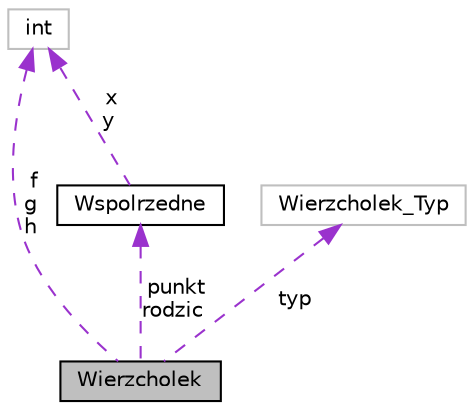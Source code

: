 digraph G
{
  edge [fontname="Helvetica",fontsize="10",labelfontname="Helvetica",labelfontsize="10"];
  node [fontname="Helvetica",fontsize="10",shape=record];
  Node1 [label="Wierzcholek",height=0.2,width=0.4,color="black", fillcolor="grey75", style="filled" fontcolor="black"];
  Node2 -> Node1 [dir="back",color="darkorchid3",fontsize="10",style="dashed",label=" punkt\nrodzic" ,fontname="Helvetica"];
  Node2 [label="Wspolrzedne",height=0.2,width=0.4,color="black", fillcolor="white", style="filled",URL="$struct_wspolrzedne.html",tooltip="Struktura Wspolrzedne. W ktorej zdefiniowane sa dwie zmienne x oraz y, ktore odpowiadaja za przechowy..."];
  Node3 -> Node2 [dir="back",color="darkorchid3",fontsize="10",style="dashed",label=" x\ny" ,fontname="Helvetica"];
  Node3 [label="int",height=0.2,width=0.4,color="grey75", fillcolor="white", style="filled"];
  Node3 -> Node1 [dir="back",color="darkorchid3",fontsize="10",style="dashed",label=" f\ng\nh" ,fontname="Helvetica"];
  Node4 -> Node1 [dir="back",color="darkorchid3",fontsize="10",style="dashed",label=" typ" ,fontname="Helvetica"];
  Node4 [label="Wierzcholek_Typ",height=0.2,width=0.4,color="grey75", fillcolor="white", style="filled"];
}
